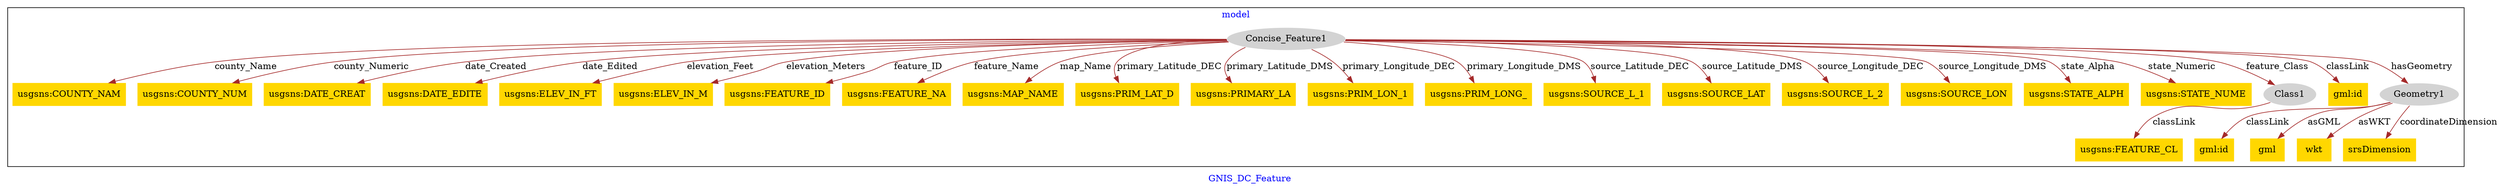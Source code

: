 digraph n0 {
fontcolor="blue"
remincross="true"
label="GNIS_DC_Feature"
subgraph cluster {
label="model"
n2[style="filled",color="white",fillcolor="lightgray",label="Concise_Feature1"];
n3[shape="plaintext",style="filled",fillcolor="gold",label="usgsns:COUNTY_NAM"];
n4[shape="plaintext",style="filled",fillcolor="gold",label="usgsns:COUNTY_NUM"];
n5[shape="plaintext",style="filled",fillcolor="gold",label="usgsns:DATE_CREAT"];
n6[shape="plaintext",style="filled",fillcolor="gold",label="usgsns:DATE_EDITE"];
n7[shape="plaintext",style="filled",fillcolor="gold",label="usgsns:ELEV_IN_FT"];
n8[shape="plaintext",style="filled",fillcolor="gold",label="usgsns:ELEV_IN_M"];
n9[shape="plaintext",style="filled",fillcolor="gold",label="usgsns:FEATURE_ID"];
n10[shape="plaintext",style="filled",fillcolor="gold",label="usgsns:FEATURE_NA"];
n11[shape="plaintext",style="filled",fillcolor="gold",label="usgsns:MAP_NAME"];
n12[shape="plaintext",style="filled",fillcolor="gold",label="usgsns:PRIM_LAT_D"];
n13[shape="plaintext",style="filled",fillcolor="gold",label="usgsns:PRIMARY_LA"];
n14[shape="plaintext",style="filled",fillcolor="gold",label="usgsns:PRIM_LON_1"];
n15[shape="plaintext",style="filled",fillcolor="gold",label="usgsns:PRIM_LONG_"];
n16[shape="plaintext",style="filled",fillcolor="gold",label="usgsns:SOURCE_L_1"];
n17[shape="plaintext",style="filled",fillcolor="gold",label="usgsns:SOURCE_LAT"];
n18[shape="plaintext",style="filled",fillcolor="gold",label="usgsns:SOURCE_L_2"];
n19[shape="plaintext",style="filled",fillcolor="gold",label="usgsns:SOURCE_LON"];
n20[shape="plaintext",style="filled",fillcolor="gold",label="usgsns:STATE_ALPH"];
n21[shape="plaintext",style="filled",fillcolor="gold",label="usgsns:STATE_NUME"];
n22[style="filled",color="white",fillcolor="lightgray",label="Class1"];
n23[shape="plaintext",style="filled",fillcolor="gold",label="gml:id"];
n24[style="filled",color="white",fillcolor="lightgray",label="Geometry1"];
n25[shape="plaintext",style="filled",fillcolor="gold",label="gml:id"];
n26[shape="plaintext",style="filled",fillcolor="gold",label="gml"];
n27[shape="plaintext",style="filled",fillcolor="gold",label="wkt"];
n28[shape="plaintext",style="filled",fillcolor="gold",label="srsDimension"];
n29[shape="plaintext",style="filled",fillcolor="gold",label="usgsns:FEATURE_CL"];
}
n2 -> n3[color="brown",fontcolor="black",label="county_Name"]
n2 -> n4[color="brown",fontcolor="black",label="county_Numeric"]
n2 -> n5[color="brown",fontcolor="black",label="date_Created"]
n2 -> n6[color="brown",fontcolor="black",label="date_Edited"]
n2 -> n7[color="brown",fontcolor="black",label="elevation_Feet"]
n2 -> n8[color="brown",fontcolor="black",label="elevation_Meters"]
n2 -> n9[color="brown",fontcolor="black",label="feature_ID"]
n2 -> n10[color="brown",fontcolor="black",label="feature_Name"]
n2 -> n11[color="brown",fontcolor="black",label="map_Name"]
n2 -> n12[color="brown",fontcolor="black",label="primary_Latitude_DEC"]
n2 -> n13[color="brown",fontcolor="black",label="primary_Latitude_DMS"]
n2 -> n14[color="brown",fontcolor="black",label="primary_Longitude_DEC"]
n2 -> n15[color="brown",fontcolor="black",label="primary_Longitude_DMS"]
n2 -> n16[color="brown",fontcolor="black",label="source_Latitude_DEC"]
n2 -> n17[color="brown",fontcolor="black",label="source_Latitude_DMS"]
n2 -> n18[color="brown",fontcolor="black",label="source_Longitude_DEC"]
n2 -> n19[color="brown",fontcolor="black",label="source_Longitude_DMS"]
n2 -> n20[color="brown",fontcolor="black",label="state_Alpha"]
n2 -> n21[color="brown",fontcolor="black",label="state_Numeric"]
n2 -> n22[color="brown",fontcolor="black",label="feature_Class"]
n2 -> n23[color="brown",fontcolor="black",label="classLink"]
n2 -> n24[color="brown",fontcolor="black",label="hasGeometry"]
n24 -> n25[color="brown",fontcolor="black",label="classLink"]
n24 -> n26[color="brown",fontcolor="black",label="asGML"]
n24 -> n27[color="brown",fontcolor="black",label="asWKT"]
n24 -> n28[color="brown",fontcolor="black",label="coordinateDimension"]
n22 -> n29[color="brown",fontcolor="black",label="classLink"]
}
